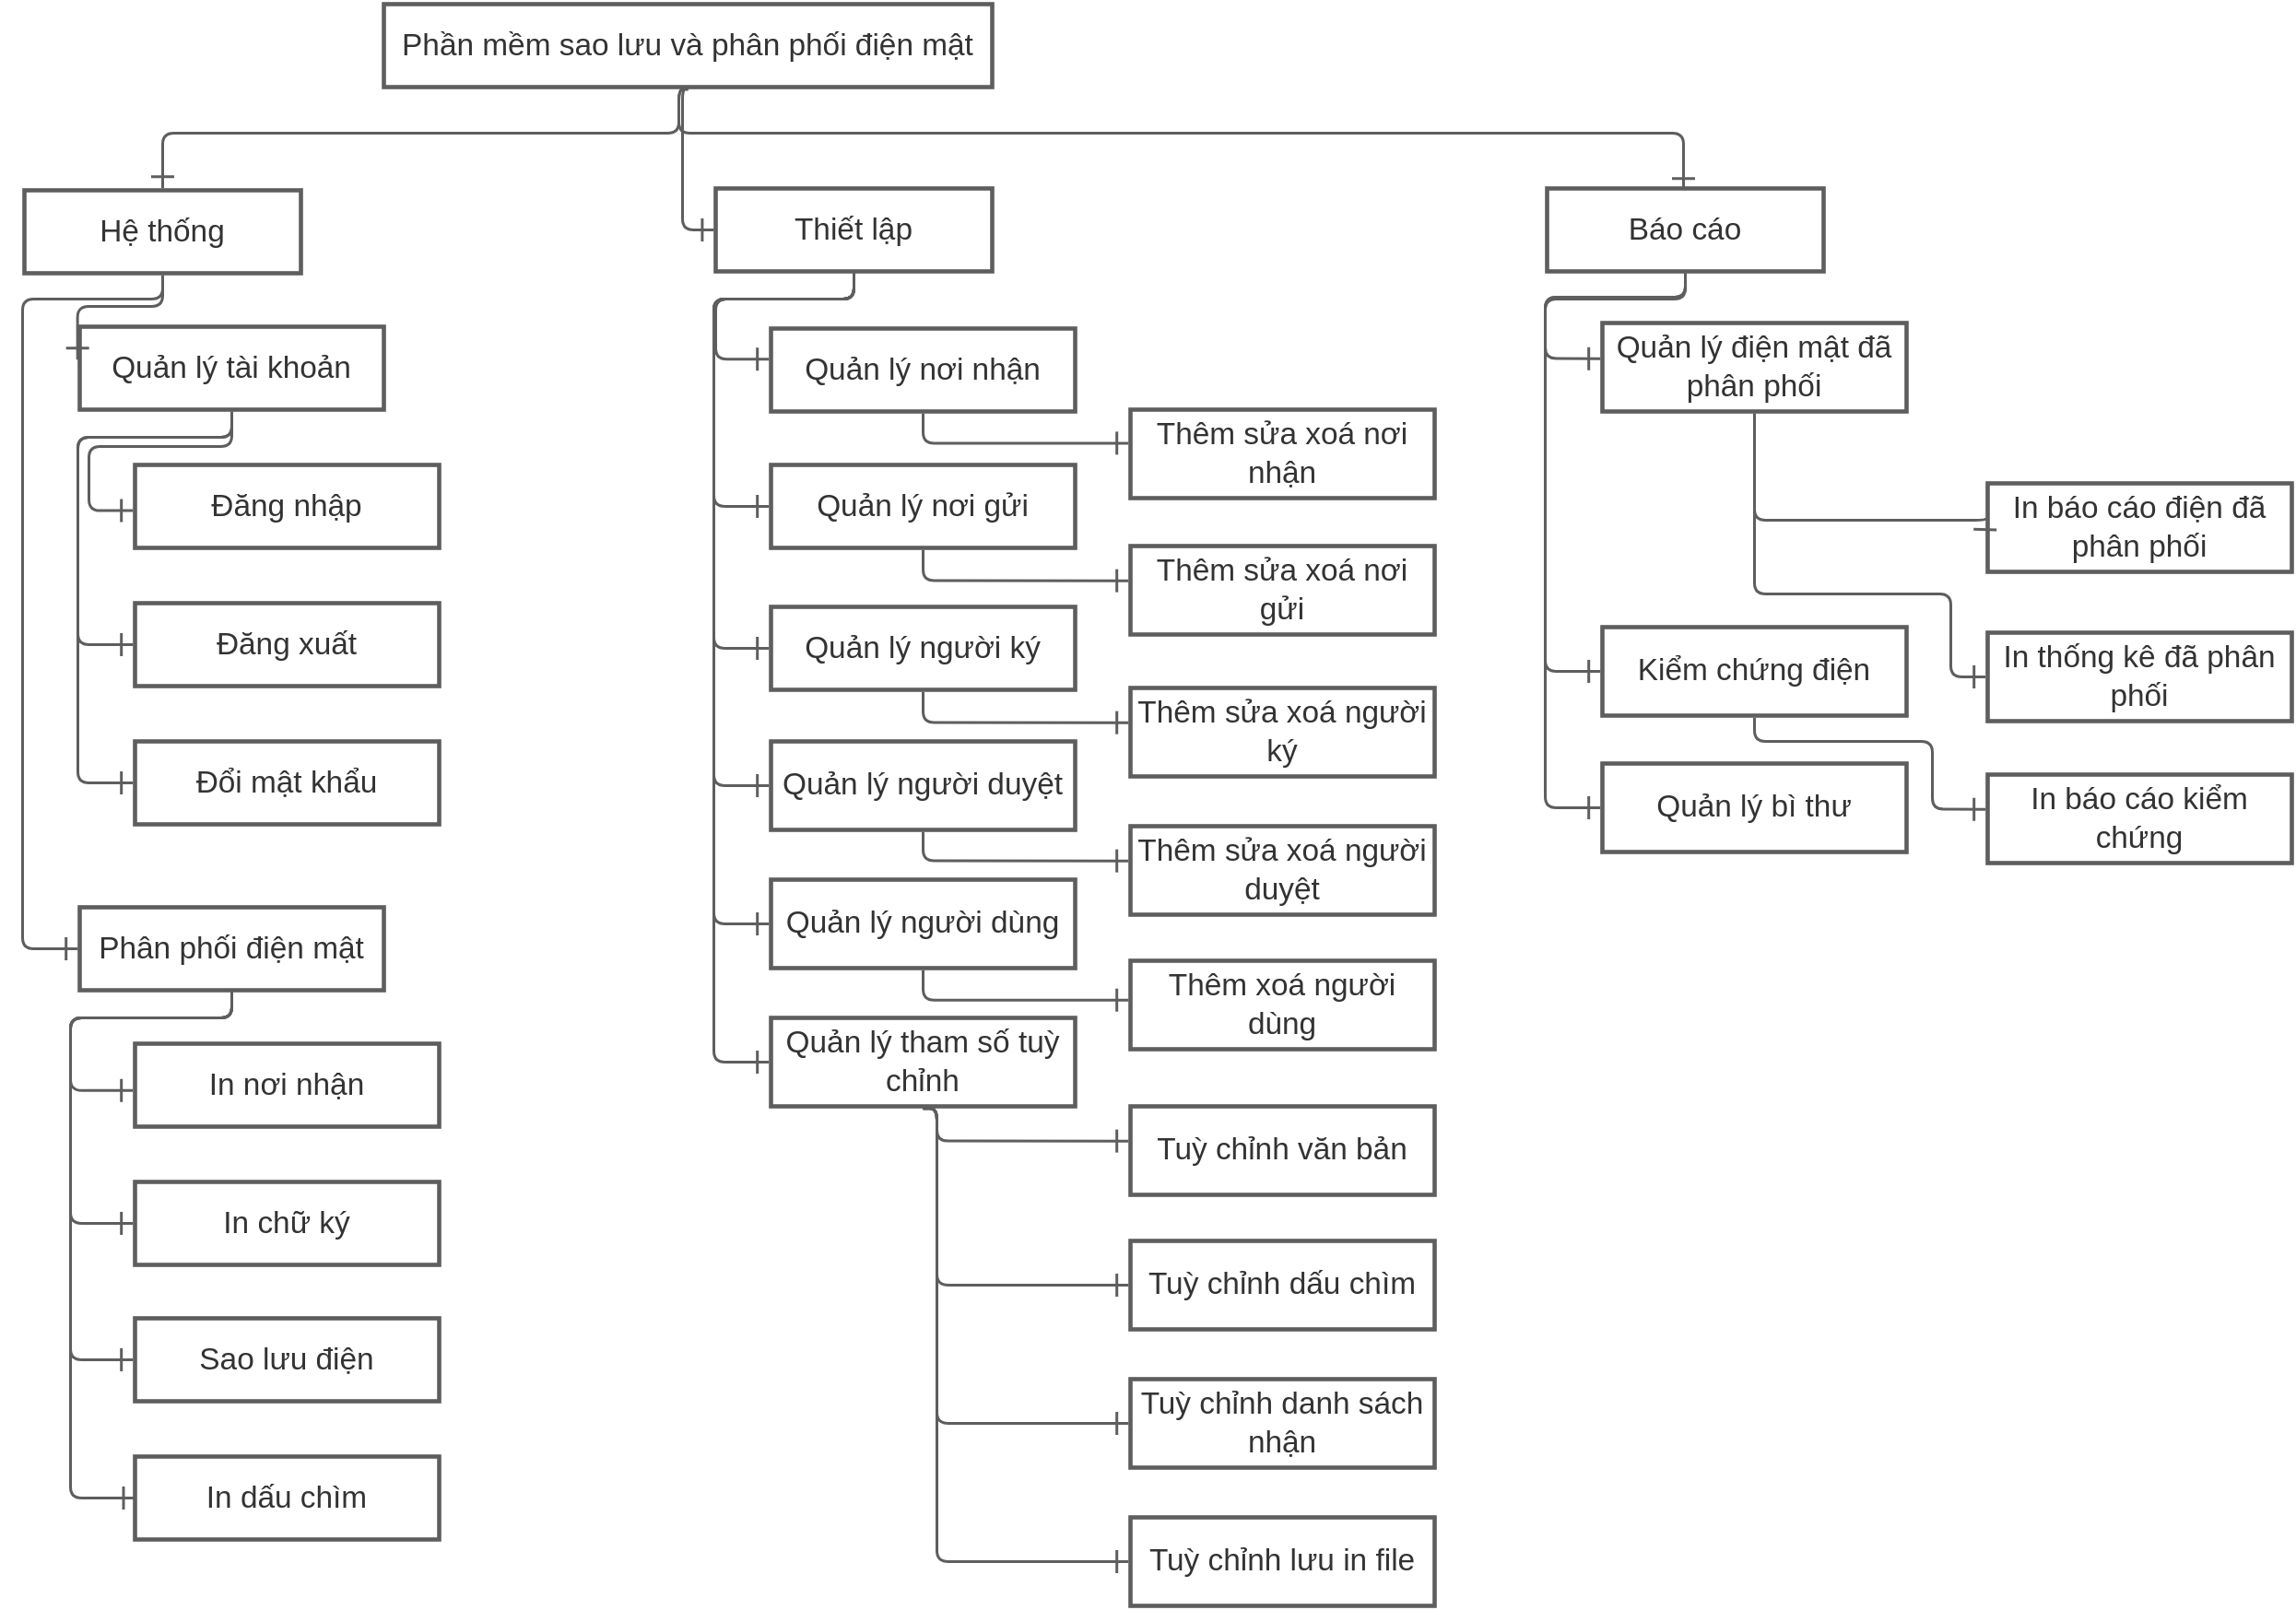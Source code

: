 <mxfile version="14.6.1" type="github">
  <diagram id="HXmjwdDHtW-2PDrq-R1X" name="Page-1">
    <mxGraphModel dx="1497" dy="1037" grid="1" gridSize="10" guides="1" tooltips="1" connect="1" arrows="1" fold="1" page="1" pageScale="1" pageWidth="827" pageHeight="1169" math="0" shadow="0">
      <root>
        <mxCell id="0" />
        <mxCell id="1" parent="0" />
        <UserObject label="Phần mềm sao lưu và phân phối điện mật" lucidchartObjectId="BWRtm46rjLZp" id="SYXMR0q3j1g4OVPBrHDc-1">
          <mxCell style="html=1;overflow=block;blockSpacing=1;whiteSpace=wrap;;whiteSpace=wrap;fontSize=16.7;fontColor=#333333;spacing=3.8;strokeColor=#5e5e5e;strokeOpacity=100;strokeWidth=2.3;" vertex="1" parent="1">
            <mxGeometry x="270" y="80" width="330" height="45" as="geometry" />
          </mxCell>
        </UserObject>
        <UserObject label="Quản lý nơi nhận" lucidchartObjectId="_XRt6zeoN.Gf" id="SYXMR0q3j1g4OVPBrHDc-2">
          <mxCell style="html=1;overflow=block;blockSpacing=1;whiteSpace=wrap;;whiteSpace=wrap;fontSize=16.7;fontColor=#333333;spacing=3.8;strokeColor=#5e5e5e;strokeOpacity=100;strokeWidth=2.3;" vertex="1" parent="1">
            <mxGeometry x="480" y="256" width="165" height="45" as="geometry" />
          </mxCell>
        </UserObject>
        <UserObject label="Quản lý nơi gửi" lucidchartObjectId="zYRtSjyVaJ~g" id="SYXMR0q3j1g4OVPBrHDc-3">
          <mxCell style="html=1;overflow=block;blockSpacing=1;whiteSpace=wrap;;whiteSpace=wrap;fontSize=16.7;fontColor=#333333;spacing=3.8;strokeColor=#5e5e5e;strokeOpacity=100;strokeWidth=2.3;" vertex="1" parent="1">
            <mxGeometry x="480" y="330" width="165" height="45" as="geometry" />
          </mxCell>
        </UserObject>
        <UserObject label="Quản lý người ký" lucidchartObjectId="NYRtOTqZ_NVv" id="SYXMR0q3j1g4OVPBrHDc-4">
          <mxCell style="html=1;overflow=block;blockSpacing=1;whiteSpace=wrap;;whiteSpace=wrap;fontSize=16.7;fontColor=#333333;spacing=3.8;strokeColor=#5e5e5e;strokeOpacity=100;strokeWidth=2.3;" vertex="1" parent="1">
            <mxGeometry x="480" y="407" width="165" height="45" as="geometry" />
          </mxCell>
        </UserObject>
        <UserObject label="Quản lý người duyệt" lucidchartObjectId="8YRtIrDqxyCY" id="SYXMR0q3j1g4OVPBrHDc-5">
          <mxCell style="html=1;overflow=block;blockSpacing=1;whiteSpace=wrap;;whiteSpace=wrap;fontSize=16.7;fontColor=#333333;spacing=3.8;strokeColor=#5e5e5e;strokeOpacity=100;strokeWidth=2.3;" vertex="1" parent="1">
            <mxGeometry x="480" y="480" width="165" height="48" as="geometry" />
          </mxCell>
        </UserObject>
        <UserObject label="Quản lý người dùng" lucidchartObjectId="UZRtOK08Ugrp" id="SYXMR0q3j1g4OVPBrHDc-6">
          <mxCell style="html=1;overflow=block;blockSpacing=1;whiteSpace=wrap;;whiteSpace=wrap;fontSize=16.7;fontColor=#333333;spacing=3.8;strokeColor=#5e5e5e;strokeOpacity=100;strokeWidth=2.3;" vertex="1" parent="1">
            <mxGeometry x="480" y="555" width="165" height="48" as="geometry" />
          </mxCell>
        </UserObject>
        <UserObject label="Hệ thống" lucidchartObjectId="x0RtSGaWzqYy" id="SYXMR0q3j1g4OVPBrHDc-7">
          <mxCell style="html=1;overflow=block;blockSpacing=1;whiteSpace=wrap;;whiteSpace=wrap;fontSize=16.7;fontColor=#333333;spacing=3.8;strokeColor=#5e5e5e;strokeOpacity=100;strokeWidth=2.3;" vertex="1" parent="1">
            <mxGeometry x="75" y="181" width="150" height="45" as="geometry" />
          </mxCell>
        </UserObject>
        <UserObject label="Thiết lập" lucidchartObjectId="O0RtXnmQGvOv" id="SYXMR0q3j1g4OVPBrHDc-8">
          <mxCell style="html=1;overflow=block;blockSpacing=1;whiteSpace=wrap;;whiteSpace=wrap;fontSize=16.7;fontColor=#333333;spacing=3.8;strokeColor=#5e5e5e;strokeOpacity=100;strokeWidth=2.3;" vertex="1" parent="1">
            <mxGeometry x="450" y="180" width="150" height="45" as="geometry" />
          </mxCell>
        </UserObject>
        <UserObject label="Đổi mật khẩu" lucidchartObjectId="U2RtiBz0jdta" id="SYXMR0q3j1g4OVPBrHDc-10">
          <mxCell style="html=1;overflow=block;blockSpacing=1;whiteSpace=wrap;;whiteSpace=wrap;fontSize=16.7;fontColor=#333333;spacing=3.8;strokeColor=#5e5e5e;strokeOpacity=100;strokeWidth=2.3;" vertex="1" parent="1">
            <mxGeometry x="135" y="480" width="165" height="45" as="geometry" />
          </mxCell>
        </UserObject>
        <UserObject label="Quản lý tham số tuỳ chỉnh" lucidchartObjectId=".2RtUtSLXlw7" id="SYXMR0q3j1g4OVPBrHDc-11">
          <mxCell style="html=1;overflow=block;blockSpacing=1;whiteSpace=wrap;;whiteSpace=wrap;fontSize=16.7;fontColor=#333333;spacing=3.8;strokeColor=#5e5e5e;strokeOpacity=100;strokeWidth=2.3;" vertex="1" parent="1">
            <mxGeometry x="480" y="630" width="165" height="48" as="geometry" />
          </mxCell>
        </UserObject>
        <UserObject label="Phân phối điện mật" lucidchartObjectId="83Rt2RFXFAuS" id="SYXMR0q3j1g4OVPBrHDc-12">
          <mxCell style="html=1;overflow=block;blockSpacing=1;whiteSpace=wrap;;whiteSpace=wrap;fontSize=16.7;fontColor=#333333;spacing=3.8;strokeColor=#5e5e5e;strokeOpacity=100;strokeWidth=2.3;" vertex="1" parent="1">
            <mxGeometry x="105" y="570" width="165" height="45" as="geometry" />
          </mxCell>
        </UserObject>
        <UserObject label="In nơi nhận" lucidchartObjectId="q4RttmQEu5-d" id="SYXMR0q3j1g4OVPBrHDc-13">
          <mxCell style="html=1;overflow=block;blockSpacing=1;whiteSpace=wrap;;whiteSpace=wrap;fontSize=16.7;fontColor=#333333;spacing=3.8;strokeColor=#5e5e5e;strokeOpacity=100;strokeWidth=2.3;" vertex="1" parent="1">
            <mxGeometry x="135" y="644" width="165" height="45" as="geometry" />
          </mxCell>
        </UserObject>
        <UserObject label="" lucidchartObjectId="44RtLud3dZWZ" id="SYXMR0q3j1g4OVPBrHDc-14">
          <mxCell style="html=1;jettySize=18;whiteSpace=wrap;fontSize=13;strokeColor=#5E5E5E;strokeWidth=1.5;rounded=1;arcSize=12;edgeStyle=orthogonalEdgeStyle;startArrow=none;;endArrow=ERone;endSize=10;;exitX=0.5;exitY=1.025;exitPerimeter=0;entryX=-0.007;entryY=0.5;entryPerimeter=0;" edge="1" parent="1" source="SYXMR0q3j1g4OVPBrHDc-1" target="SYXMR0q3j1g4OVPBrHDc-8">
            <mxGeometry width="100" height="100" relative="1" as="geometry">
              <Array as="points">
                <mxPoint x="432" y="126" />
                <mxPoint x="432" y="203" />
              </Array>
            </mxGeometry>
          </mxCell>
        </UserObject>
        <UserObject label="" lucidchartObjectId="~4RtuJM~~Rrn" id="SYXMR0q3j1g4OVPBrHDc-15">
          <mxCell style="html=1;jettySize=18;whiteSpace=wrap;fontSize=13;strokeColor=#5E5E5E;strokeWidth=1.5;rounded=1;arcSize=12;edgeStyle=orthogonalEdgeStyle;startArrow=none;;endArrow=ERone;endSize=10;;exitX=0.5;exitY=1.025;exitPerimeter=0;entryX=0.5;entryY=-0.025;entryPerimeter=0;" edge="1" parent="1" source="SYXMR0q3j1g4OVPBrHDc-1" target="SYXMR0q3j1g4OVPBrHDc-7">
            <mxGeometry width="100" height="100" relative="1" as="geometry">
              <Array as="points">
                <mxPoint x="430" y="126" />
                <mxPoint x="430" y="150" />
                <mxPoint x="150" y="150" />
              </Array>
            </mxGeometry>
          </mxCell>
        </UserObject>
        <UserObject label="" lucidchartObjectId="d5RtTB.xoKxd" id="SYXMR0q3j1g4OVPBrHDc-16">
          <mxCell style="html=1;jettySize=18;whiteSpace=wrap;fontSize=13;strokeColor=#5E5E5E;strokeWidth=1.5;rounded=1;arcSize=12;edgeStyle=orthogonalEdgeStyle;startArrow=none;;endArrow=ERone;endSize=10;;exitX=0.5;exitY=1.025;exitPerimeter=0;entryX=0.5;entryY=-0.025;entryPerimeter=0;" edge="1" parent="1" source="SYXMR0q3j1g4OVPBrHDc-1">
            <mxGeometry width="100" height="100" relative="1" as="geometry">
              <Array as="points">
                <mxPoint x="430" y="126" />
                <mxPoint x="430" y="150" />
                <mxPoint x="975" y="150" />
              </Array>
              <mxPoint x="975" y="180.875" as="targetPoint" />
            </mxGeometry>
          </mxCell>
        </UserObject>
        <UserObject label="" lucidchartObjectId="o5Rta2cclwrW" id="SYXMR0q3j1g4OVPBrHDc-17">
          <mxCell style="html=1;jettySize=18;whiteSpace=wrap;fontSize=13;strokeColor=#5E5E5E;strokeWidth=1.5;rounded=1;arcSize=12;edgeStyle=orthogonalEdgeStyle;startArrow=none;;endArrow=ERone;endSize=10;;exitX=0.5;exitY=1.025;exitPerimeter=0;entryX=-0.007;entryY=0.5;entryPerimeter=0;" edge="1" parent="1" source="SYXMR0q3j1g4OVPBrHDc-8" target="SYXMR0q3j1g4OVPBrHDc-11">
            <mxGeometry width="100" height="100" relative="1" as="geometry">
              <Array as="points">
                <mxPoint x="525" y="240" />
                <mxPoint x="449" y="240" />
                <mxPoint x="449" y="654" />
              </Array>
            </mxGeometry>
          </mxCell>
        </UserObject>
        <UserObject label="" lucidchartObjectId="I5RtAfRTcG0i" id="SYXMR0q3j1g4OVPBrHDc-18">
          <mxCell style="html=1;jettySize=18;whiteSpace=wrap;fontSize=13;strokeColor=#5E5E5E;strokeWidth=1.5;rounded=1;arcSize=12;edgeStyle=orthogonalEdgeStyle;startArrow=none;;endArrow=ERone;endSize=10;;exitX=0.5;exitY=1.025;exitPerimeter=0;entryX=-0.007;entryY=0.369;entryPerimeter=0;" edge="1" parent="1" source="SYXMR0q3j1g4OVPBrHDc-8" target="SYXMR0q3j1g4OVPBrHDc-2">
            <mxGeometry width="100" height="100" relative="1" as="geometry">
              <Array as="points">
                <mxPoint x="525" y="240" />
                <mxPoint x="450" y="240" />
                <mxPoint x="450" y="273" />
              </Array>
            </mxGeometry>
          </mxCell>
        </UserObject>
        <UserObject label="" lucidchartObjectId="O5Rtlw.xn-hP" id="SYXMR0q3j1g4OVPBrHDc-19">
          <mxCell style="html=1;jettySize=18;whiteSpace=wrap;fontSize=13;strokeColor=#5E5E5E;strokeWidth=1.5;rounded=1;arcSize=12;edgeStyle=orthogonalEdgeStyle;startArrow=none;;endArrow=ERone;endSize=10;;exitX=0.5;exitY=1.025;exitPerimeter=0;entryX=-0.007;entryY=0.5;entryPerimeter=0;" edge="1" parent="1" source="SYXMR0q3j1g4OVPBrHDc-8" target="SYXMR0q3j1g4OVPBrHDc-3">
            <mxGeometry width="100" height="100" relative="1" as="geometry">
              <Array as="points">
                <mxPoint x="525" y="240" />
                <mxPoint x="449" y="240" />
                <mxPoint x="449" y="353" />
              </Array>
            </mxGeometry>
          </mxCell>
        </UserObject>
        <UserObject label="" lucidchartObjectId="X5Rtr92_vJYC" id="SYXMR0q3j1g4OVPBrHDc-20">
          <mxCell style="html=1;jettySize=18;whiteSpace=wrap;fontSize=13;strokeColor=#5E5E5E;strokeWidth=1.5;rounded=1;arcSize=12;edgeStyle=orthogonalEdgeStyle;startArrow=none;;endArrow=ERone;endSize=10;;exitX=0.5;exitY=1.025;exitPerimeter=0;entryX=-0.007;entryY=0.5;entryPerimeter=0;" edge="1" parent="1" source="SYXMR0q3j1g4OVPBrHDc-8" target="SYXMR0q3j1g4OVPBrHDc-4">
            <mxGeometry width="100" height="100" relative="1" as="geometry">
              <Array as="points">
                <mxPoint x="525" y="240" />
                <mxPoint x="449" y="240" />
                <mxPoint x="449" y="430" />
              </Array>
            </mxGeometry>
          </mxCell>
        </UserObject>
        <UserObject label="" lucidchartObjectId="15RtAZ68ysGj" id="SYXMR0q3j1g4OVPBrHDc-21">
          <mxCell style="html=1;jettySize=18;whiteSpace=wrap;fontSize=13;strokeColor=#5E5E5E;strokeWidth=1.5;rounded=1;arcSize=12;edgeStyle=orthogonalEdgeStyle;startArrow=none;;endArrow=ERone;endSize=10;;exitX=0.5;exitY=1.025;exitPerimeter=0;entryX=-0.007;entryY=0.5;entryPerimeter=0;" edge="1" parent="1" source="SYXMR0q3j1g4OVPBrHDc-8" target="SYXMR0q3j1g4OVPBrHDc-5">
            <mxGeometry width="100" height="100" relative="1" as="geometry">
              <Array as="points">
                <mxPoint x="525" y="240" />
                <mxPoint x="449" y="240" />
                <mxPoint x="449" y="504" />
              </Array>
            </mxGeometry>
          </mxCell>
        </UserObject>
        <UserObject label="" lucidchartObjectId="45Rtf0YArZXg" id="SYXMR0q3j1g4OVPBrHDc-22">
          <mxCell style="html=1;jettySize=18;whiteSpace=wrap;fontSize=13;strokeColor=#5E5E5E;strokeWidth=1.5;rounded=1;arcSize=12;edgeStyle=orthogonalEdgeStyle;startArrow=none;;endArrow=ERone;endSize=10;;exitX=0.5;exitY=1.025;exitPerimeter=0;entryX=-0.007;entryY=0.5;entryPerimeter=0;" edge="1" parent="1" source="SYXMR0q3j1g4OVPBrHDc-8" target="SYXMR0q3j1g4OVPBrHDc-6">
            <mxGeometry width="100" height="100" relative="1" as="geometry">
              <Array as="points">
                <mxPoint x="525" y="240" />
                <mxPoint x="449" y="240" />
                <mxPoint x="449" y="579" />
              </Array>
            </mxGeometry>
          </mxCell>
        </UserObject>
        <UserObject label="Quản lý tài khoản" lucidchartObjectId="F.RtwlzIb5BY" id="SYXMR0q3j1g4OVPBrHDc-23">
          <mxCell style="html=1;overflow=block;blockSpacing=1;whiteSpace=wrap;;whiteSpace=wrap;fontSize=16.7;fontColor=#333333;spacing=3.8;strokeColor=#5e5e5e;strokeOpacity=100;strokeWidth=2.3;" vertex="1" parent="1">
            <mxGeometry x="105" y="255" width="165" height="45" as="geometry" />
          </mxCell>
        </UserObject>
        <UserObject label="Đăng nhập" lucidchartObjectId="b~RtRSquqPIY" id="SYXMR0q3j1g4OVPBrHDc-24">
          <mxCell style="html=1;overflow=block;blockSpacing=1;whiteSpace=wrap;;whiteSpace=wrap;fontSize=16.7;fontColor=#333333;spacing=3.8;strokeColor=#5e5e5e;strokeOpacity=100;strokeWidth=2.3;" vertex="1" parent="1">
            <mxGeometry x="135" y="330" width="165" height="45" as="geometry" />
          </mxCell>
        </UserObject>
        <UserObject label="Đăng xuất" lucidchartObjectId="l~RtHNCokl0." id="SYXMR0q3j1g4OVPBrHDc-25">
          <mxCell style="html=1;overflow=block;blockSpacing=1;whiteSpace=wrap;;whiteSpace=wrap;fontSize=16.7;fontColor=#333333;spacing=3.8;strokeColor=#5e5e5e;strokeOpacity=100;strokeWidth=2.3;" vertex="1" parent="1">
            <mxGeometry x="135" y="405" width="165" height="45" as="geometry" />
          </mxCell>
        </UserObject>
        <UserObject label="" lucidchartObjectId="DcStPfMn7d6g" id="SYXMR0q3j1g4OVPBrHDc-29">
          <mxCell style="html=1;jettySize=18;whiteSpace=wrap;fontSize=13;strokeColor=#5E5E5E;strokeWidth=1.5;rounded=1;arcSize=12;edgeStyle=orthogonalEdgeStyle;startArrow=none;;endArrow=ERone;endSize=10;;exitX=0.5;exitY=1.025;exitPerimeter=0;entryX=-0.007;entryY=0.397;entryPerimeter=0;" edge="1" parent="1" source="SYXMR0q3j1g4OVPBrHDc-7" target="SYXMR0q3j1g4OVPBrHDc-23">
            <mxGeometry width="100" height="100" relative="1" as="geometry">
              <Array as="points" />
            </mxGeometry>
          </mxCell>
        </UserObject>
        <UserObject label="" lucidchartObjectId="IcSt.SOY5_kw" id="SYXMR0q3j1g4OVPBrHDc-30">
          <mxCell style="html=1;jettySize=18;whiteSpace=wrap;fontSize=13;strokeColor=#5E5E5E;strokeWidth=1.5;rounded=1;arcSize=12;edgeStyle=orthogonalEdgeStyle;startArrow=none;;endArrow=ERone;endSize=10;;exitX=0.5;exitY=1.025;exitPerimeter=0;entryX=-0.007;entryY=0.5;entryPerimeter=0;" edge="1" parent="1" source="SYXMR0q3j1g4OVPBrHDc-7" target="SYXMR0q3j1g4OVPBrHDc-12">
            <mxGeometry width="100" height="100" relative="1" as="geometry">
              <Array as="points">
                <mxPoint x="150" y="240" />
                <mxPoint x="74" y="240" />
                <mxPoint x="74" y="593" />
              </Array>
            </mxGeometry>
          </mxCell>
        </UserObject>
        <UserObject label="" lucidchartObjectId="0cStZXvyF0i_" id="SYXMR0q3j1g4OVPBrHDc-31">
          <mxCell style="html=1;jettySize=18;whiteSpace=wrap;fontSize=13;strokeColor=#5E5E5E;strokeWidth=1.5;rounded=1;arcSize=12;edgeStyle=orthogonalEdgeStyle;startArrow=none;;endArrow=ERone;endSize=10;;exitX=0.5;exitY=1.025;exitPerimeter=0;entryX=-0.007;entryY=0.55;entryPerimeter=0;" edge="1" parent="1" source="SYXMR0q3j1g4OVPBrHDc-23" target="SYXMR0q3j1g4OVPBrHDc-24">
            <mxGeometry width="100" height="100" relative="1" as="geometry">
              <Array as="points">
                <mxPoint x="188" y="320" />
                <mxPoint x="110" y="320" />
                <mxPoint x="110" y="355" />
              </Array>
            </mxGeometry>
          </mxCell>
        </UserObject>
        <UserObject label="" lucidchartObjectId="6cStt-LFvuJ4" id="SYXMR0q3j1g4OVPBrHDc-32">
          <mxCell style="html=1;jettySize=18;whiteSpace=wrap;fontSize=13;strokeColor=#5E5E5E;strokeWidth=1.5;rounded=1;arcSize=12;edgeStyle=orthogonalEdgeStyle;startArrow=none;;endArrow=ERone;endSize=10;;exitX=0.5;exitY=1.025;exitPerimeter=0;entryX=-0.007;entryY=0.5;entryPerimeter=0;" edge="1" parent="1" source="SYXMR0q3j1g4OVPBrHDc-23" target="SYXMR0q3j1g4OVPBrHDc-25">
            <mxGeometry width="100" height="100" relative="1" as="geometry">
              <Array as="points">
                <mxPoint x="188" y="315" />
                <mxPoint x="104" y="315" />
                <mxPoint x="104" y="428" />
              </Array>
            </mxGeometry>
          </mxCell>
        </UserObject>
        <UserObject label="" lucidchartObjectId="cdStKkcxMZG1" id="SYXMR0q3j1g4OVPBrHDc-33">
          <mxCell style="html=1;jettySize=18;whiteSpace=wrap;fontSize=13;strokeColor=#5E5E5E;strokeWidth=1.5;rounded=1;arcSize=12;edgeStyle=orthogonalEdgeStyle;startArrow=none;;endArrow=ERone;endSize=10;;exitX=0.5;exitY=1.025;exitPerimeter=0;entryX=-0.007;entryY=0.5;entryPerimeter=0;" edge="1" parent="1" source="SYXMR0q3j1g4OVPBrHDc-23" target="SYXMR0q3j1g4OVPBrHDc-10">
            <mxGeometry width="100" height="100" relative="1" as="geometry">
              <Array as="points">
                <mxPoint x="188" y="315" />
                <mxPoint x="104" y="315" />
                <mxPoint x="104" y="503" />
              </Array>
            </mxGeometry>
          </mxCell>
        </UserObject>
        <UserObject label="In chữ ký" lucidchartObjectId="OdStDjDrAuDr" id="SYXMR0q3j1g4OVPBrHDc-34">
          <mxCell style="html=1;overflow=block;blockSpacing=1;whiteSpace=wrap;;whiteSpace=wrap;fontSize=16.7;fontColor=#333333;spacing=3.8;strokeColor=#5e5e5e;strokeOpacity=100;strokeWidth=2.3;" vertex="1" parent="1">
            <mxGeometry x="135" y="719" width="165" height="45" as="geometry" />
          </mxCell>
        </UserObject>
        <UserObject label=" Sao lưu điện" lucidchartObjectId="ueStz-44g-aY" id="SYXMR0q3j1g4OVPBrHDc-35">
          <mxCell style="html=1;overflow=block;blockSpacing=1;whiteSpace=wrap;;whiteSpace=wrap;fontSize=16.7;fontColor=#333333;spacing=3.8;strokeColor=#5e5e5e;strokeOpacity=100;strokeWidth=2.3;" vertex="1" parent="1">
            <mxGeometry x="135" y="793" width="165" height="45" as="geometry" />
          </mxCell>
        </UserObject>
        <UserObject label="" lucidchartObjectId="jfStp-W89U2F" id="SYXMR0q3j1g4OVPBrHDc-36">
          <mxCell style="html=1;jettySize=18;whiteSpace=wrap;fontSize=13;strokeColor=#5E5E5E;strokeWidth=1.5;rounded=1;arcSize=12;edgeStyle=orthogonalEdgeStyle;startArrow=none;;endArrow=ERone;endSize=10;;exitX=0.5;exitY=1.025;exitPerimeter=0;entryX=-0.007;entryY=0.564;entryPerimeter=0;" edge="1" parent="1" source="SYXMR0q3j1g4OVPBrHDc-12" target="SYXMR0q3j1g4OVPBrHDc-13">
            <mxGeometry width="100" height="100" relative="1" as="geometry">
              <Array as="points">
                <mxPoint x="188" y="630" />
                <mxPoint x="100" y="630" />
                <mxPoint x="100" y="669" />
              </Array>
            </mxGeometry>
          </mxCell>
        </UserObject>
        <UserObject label="" lucidchartObjectId="nfStR-.Wux1q" id="SYXMR0q3j1g4OVPBrHDc-37">
          <mxCell style="html=1;jettySize=18;whiteSpace=wrap;fontSize=13;strokeColor=#5E5E5E;strokeWidth=1.5;rounded=1;arcSize=12;edgeStyle=orthogonalEdgeStyle;startArrow=none;;endArrow=ERone;endSize=10;;exitX=0.5;exitY=1.025;exitPerimeter=0;entryX=-0.007;entryY=0.5;entryPerimeter=0;" edge="1" parent="1" source="SYXMR0q3j1g4OVPBrHDc-12" target="SYXMR0q3j1g4OVPBrHDc-34">
            <mxGeometry width="100" height="100" relative="1" as="geometry">
              <Array as="points">
                <mxPoint x="188" y="630" />
                <mxPoint x="100" y="630" />
                <mxPoint x="100" y="742" />
              </Array>
            </mxGeometry>
          </mxCell>
        </UserObject>
        <UserObject label="" lucidchartObjectId="rfStXBlX055." id="SYXMR0q3j1g4OVPBrHDc-38">
          <mxCell style="html=1;jettySize=18;whiteSpace=wrap;fontSize=13;strokeColor=#5E5E5E;strokeWidth=1.5;rounded=1;arcSize=12;edgeStyle=orthogonalEdgeStyle;startArrow=none;;endArrow=ERone;endSize=10;;exitX=0.5;exitY=1.025;exitPerimeter=0;entryX=-0.007;entryY=0.5;entryPerimeter=0;" edge="1" parent="1" source="SYXMR0q3j1g4OVPBrHDc-12" target="SYXMR0q3j1g4OVPBrHDc-35">
            <mxGeometry width="100" height="100" relative="1" as="geometry">
              <Array as="points">
                <mxPoint x="188" y="630" />
                <mxPoint x="100" y="630" />
                <mxPoint x="100" y="816" />
              </Array>
            </mxGeometry>
          </mxCell>
        </UserObject>
        <UserObject label="Thêm sửa xoá nơi nhận" lucidchartObjectId="IgStCuuDvAbt" id="SYXMR0q3j1g4OVPBrHDc-42">
          <mxCell style="html=1;overflow=block;blockSpacing=1;whiteSpace=wrap;;whiteSpace=wrap;fontSize=16.7;fontColor=#333333;spacing=3.8;strokeColor=#5e5e5e;strokeOpacity=100;strokeWidth=2.3;" vertex="1" parent="1">
            <mxGeometry x="675" y="300" width="165" height="48" as="geometry" />
          </mxCell>
        </UserObject>
        <UserObject label="Thêm sửa xoá nơi gửi" lucidchartObjectId="3gSt-o6NFaS." id="SYXMR0q3j1g4OVPBrHDc-43">
          <mxCell style="html=1;overflow=block;blockSpacing=1;whiteSpace=wrap;;whiteSpace=wrap;fontSize=16.7;fontColor=#333333;spacing=3.8;strokeColor=#5e5e5e;strokeOpacity=100;strokeWidth=2.3;" vertex="1" parent="1">
            <mxGeometry x="675" y="374" width="165" height="48" as="geometry" />
          </mxCell>
        </UserObject>
        <UserObject label="Thêm sửa xoá người ký" lucidchartObjectId="chStgV_YIUC." id="SYXMR0q3j1g4OVPBrHDc-44">
          <mxCell style="html=1;overflow=block;blockSpacing=1;whiteSpace=wrap;;whiteSpace=wrap;fontSize=16.7;fontColor=#333333;spacing=3.8;strokeColor=#5e5e5e;strokeOpacity=100;strokeWidth=2.3;" vertex="1" parent="1">
            <mxGeometry x="675" y="451" width="165" height="48" as="geometry" />
          </mxCell>
        </UserObject>
        <UserObject label="Thêm xoá người dùng" lucidchartObjectId="vhStVbTzX4ot" id="SYXMR0q3j1g4OVPBrHDc-45">
          <mxCell style="html=1;overflow=block;blockSpacing=1;whiteSpace=wrap;;whiteSpace=wrap;fontSize=16.7;fontColor=#333333;spacing=3.8;strokeColor=#5e5e5e;strokeOpacity=100;strokeWidth=2.3;" vertex="1" parent="1">
            <mxGeometry x="675" y="599" width="165" height="48" as="geometry" />
          </mxCell>
        </UserObject>
        <UserObject label="Thêm sửa xoá người duyệt" lucidchartObjectId="xhStHcR59zLu" id="SYXMR0q3j1g4OVPBrHDc-46">
          <mxCell style="html=1;overflow=block;blockSpacing=1;whiteSpace=wrap;;whiteSpace=wrap;fontSize=16.7;fontColor=#333333;spacing=3.8;strokeColor=#5e5e5e;strokeOpacity=100;strokeWidth=2.3;" vertex="1" parent="1">
            <mxGeometry x="675" y="526" width="165" height="48" as="geometry" />
          </mxCell>
        </UserObject>
        <UserObject label="Tuỳ chỉnh văn bản" lucidchartObjectId=".hSt70pu1bUK" id="SYXMR0q3j1g4OVPBrHDc-47">
          <mxCell style="html=1;overflow=block;blockSpacing=1;whiteSpace=wrap;;whiteSpace=wrap;fontSize=16.7;fontColor=#333333;spacing=3.8;strokeColor=#5e5e5e;strokeOpacity=100;strokeWidth=2.3;" vertex="1" parent="1">
            <mxGeometry x="675" y="678" width="165" height="48" as="geometry" />
          </mxCell>
        </UserObject>
        <UserObject label="Tuỳ chỉnh dấu chìm" lucidchartObjectId="QiStZsH8k4G-" id="SYXMR0q3j1g4OVPBrHDc-48">
          <mxCell style="html=1;overflow=block;blockSpacing=1;whiteSpace=wrap;;whiteSpace=wrap;fontSize=16.7;fontColor=#333333;spacing=3.8;strokeColor=#5e5e5e;strokeOpacity=100;strokeWidth=2.3;" vertex="1" parent="1">
            <mxGeometry x="675" y="751" width="165" height="48" as="geometry" />
          </mxCell>
        </UserObject>
        <UserObject label="Tuỳ chỉnh danh sách nhận" lucidchartObjectId=".iSt6mAJOEX2" id="SYXMR0q3j1g4OVPBrHDc-49">
          <mxCell style="html=1;overflow=block;blockSpacing=1;whiteSpace=wrap;;whiteSpace=wrap;fontSize=16.7;fontColor=#333333;spacing=3.8;strokeColor=#5e5e5e;strokeOpacity=100;strokeWidth=2.3;" vertex="1" parent="1">
            <mxGeometry x="675" y="826" width="165" height="48" as="geometry" />
          </mxCell>
        </UserObject>
        <UserObject label="Tuỳ chỉnh lưu in file" lucidchartObjectId="IjStJTXk00E2" id="SYXMR0q3j1g4OVPBrHDc-50">
          <mxCell style="html=1;overflow=block;blockSpacing=1;whiteSpace=wrap;;whiteSpace=wrap;fontSize=16.7;fontColor=#333333;spacing=3.8;strokeColor=#5e5e5e;strokeOpacity=100;strokeWidth=2.3;" vertex="1" parent="1">
            <mxGeometry x="675" y="901" width="165" height="48" as="geometry" />
          </mxCell>
        </UserObject>
        <UserObject label="" lucidchartObjectId="YjStvUbylQ.s" id="SYXMR0q3j1g4OVPBrHDc-51">
          <mxCell style="html=1;jettySize=18;whiteSpace=wrap;fontSize=13;strokeColor=#5E5E5E;strokeWidth=1.5;rounded=1;arcSize=12;edgeStyle=orthogonalEdgeStyle;startArrow=none;;endArrow=ERone;endSize=10;;exitX=0.5;exitY=1.024;exitPerimeter=0;entryX=-0.007;entryY=0.392;entryPerimeter=0;" edge="1" parent="1" source="SYXMR0q3j1g4OVPBrHDc-11" target="SYXMR0q3j1g4OVPBrHDc-47">
            <mxGeometry width="100" height="100" relative="1" as="geometry">
              <Array as="points">
                <mxPoint x="570" y="679" />
                <mxPoint x="570" y="697" />
              </Array>
            </mxGeometry>
          </mxCell>
        </UserObject>
        <UserObject label="" lucidchartObjectId="5jStCqbdPUYr" id="SYXMR0q3j1g4OVPBrHDc-52">
          <mxCell style="html=1;jettySize=18;whiteSpace=wrap;fontSize=13;strokeColor=#5E5E5E;strokeWidth=1.5;rounded=1;arcSize=12;edgeStyle=orthogonalEdgeStyle;startArrow=none;;endArrow=ERone;endSize=10;;exitX=0.5;exitY=1.025;exitPerimeter=0;entryX=-0.007;entryY=0.379;entryPerimeter=0;" edge="1" parent="1" source="SYXMR0q3j1g4OVPBrHDc-2" target="SYXMR0q3j1g4OVPBrHDc-42">
            <mxGeometry width="100" height="100" relative="1" as="geometry">
              <Array as="points">
                <mxPoint x="563" y="318" />
              </Array>
            </mxGeometry>
          </mxCell>
        </UserObject>
        <UserObject label="" lucidchartObjectId="9jStsfzBCAd1" id="SYXMR0q3j1g4OVPBrHDc-53">
          <mxCell style="html=1;jettySize=18;whiteSpace=wrap;fontSize=13;strokeColor=#5E5E5E;strokeWidth=1.5;rounded=1;arcSize=12;edgeStyle=orthogonalEdgeStyle;startArrow=none;;endArrow=ERone;endSize=10;;exitX=0.5;exitY=1.025;exitPerimeter=0;entryX=-0.007;entryY=0.392;entryPerimeter=0;" edge="1" parent="1" source="SYXMR0q3j1g4OVPBrHDc-3" target="SYXMR0q3j1g4OVPBrHDc-43">
            <mxGeometry width="100" height="100" relative="1" as="geometry">
              <Array as="points">
                <mxPoint x="563" y="393" />
              </Array>
            </mxGeometry>
          </mxCell>
        </UserObject>
        <UserObject label="" lucidchartObjectId="~jStavuc6i3A" id="SYXMR0q3j1g4OVPBrHDc-54">
          <mxCell style="html=1;jettySize=18;whiteSpace=wrap;fontSize=13;strokeColor=#5E5E5E;strokeWidth=1.5;rounded=1;arcSize=12;edgeStyle=orthogonalEdgeStyle;startArrow=none;;endArrow=ERone;endSize=10;;exitX=0.5;exitY=1.025;exitPerimeter=0;entryX=-0.007;entryY=0.392;entryPerimeter=0;" edge="1" parent="1" source="SYXMR0q3j1g4OVPBrHDc-4" target="SYXMR0q3j1g4OVPBrHDc-44">
            <mxGeometry width="100" height="100" relative="1" as="geometry">
              <Array as="points">
                <mxPoint x="563" y="470" />
              </Array>
            </mxGeometry>
          </mxCell>
        </UserObject>
        <UserObject label="" lucidchartObjectId="bkStI-TbMNXp" id="SYXMR0q3j1g4OVPBrHDc-55">
          <mxCell style="html=1;jettySize=18;whiteSpace=wrap;fontSize=13;strokeColor=#5E5E5E;strokeWidth=1.5;rounded=1;arcSize=12;edgeStyle=orthogonalEdgeStyle;startArrow=none;;endArrow=ERone;endSize=10;;exitX=0.5;exitY=1.024;exitPerimeter=0;entryX=-0.007;entryY=0.392;entryPerimeter=0;" edge="1" parent="1" source="SYXMR0q3j1g4OVPBrHDc-5" target="SYXMR0q3j1g4OVPBrHDc-46">
            <mxGeometry width="100" height="100" relative="1" as="geometry">
              <Array as="points">
                <mxPoint x="563" y="545" />
              </Array>
            </mxGeometry>
          </mxCell>
        </UserObject>
        <UserObject label="" lucidchartObjectId="dkStE_tX~yZE" id="SYXMR0q3j1g4OVPBrHDc-56">
          <mxCell style="html=1;jettySize=18;whiteSpace=wrap;fontSize=13;strokeColor=#5E5E5E;strokeWidth=1.5;rounded=1;arcSize=12;edgeStyle=orthogonalEdgeStyle;startArrow=none;;endArrow=ERone;endSize=10;;exitX=0.5;exitY=1.024;exitPerimeter=0;entryX=-0.007;entryY=0.445;entryPerimeter=0;" edge="1" parent="1" source="SYXMR0q3j1g4OVPBrHDc-6" target="SYXMR0q3j1g4OVPBrHDc-45">
            <mxGeometry width="100" height="100" relative="1" as="geometry">
              <Array as="points">
                <mxPoint x="563" y="620" />
              </Array>
            </mxGeometry>
          </mxCell>
        </UserObject>
        <UserObject label="" lucidchartObjectId="fkStBbWZT2lS" id="SYXMR0q3j1g4OVPBrHDc-57">
          <mxCell style="html=1;jettySize=18;whiteSpace=wrap;fontSize=13;strokeColor=#5E5E5E;strokeWidth=1.5;rounded=1;arcSize=12;edgeStyle=orthogonalEdgeStyle;startArrow=none;;endArrow=ERone;endSize=10;;exitX=0.5;exitY=1.024;exitPerimeter=0;entryX=-0.007;entryY=0.5;entryPerimeter=0;" edge="1" parent="1" source="SYXMR0q3j1g4OVPBrHDc-11" target="SYXMR0q3j1g4OVPBrHDc-48">
            <mxGeometry width="100" height="100" relative="1" as="geometry">
              <Array as="points">
                <mxPoint x="570" y="679" />
                <mxPoint x="570" y="775" />
              </Array>
            </mxGeometry>
          </mxCell>
        </UserObject>
        <UserObject label="" lucidchartObjectId="kkStonSwtsTt" id="SYXMR0q3j1g4OVPBrHDc-58">
          <mxCell style="html=1;jettySize=18;whiteSpace=wrap;fontSize=13;strokeColor=#5E5E5E;strokeWidth=1.5;rounded=1;arcSize=12;edgeStyle=orthogonalEdgeStyle;startArrow=none;;endArrow=ERone;endSize=10;;exitX=0.5;exitY=1.024;exitPerimeter=0;entryX=-0.007;entryY=0.5;entryPerimeter=0;" edge="1" parent="1" source="SYXMR0q3j1g4OVPBrHDc-11" target="SYXMR0q3j1g4OVPBrHDc-49">
            <mxGeometry width="100" height="100" relative="1" as="geometry">
              <Array as="points">
                <mxPoint x="570" y="679" />
                <mxPoint x="570" y="850" />
              </Array>
            </mxGeometry>
          </mxCell>
        </UserObject>
        <UserObject label="" lucidchartObjectId="okStrSnm3kxF" id="SYXMR0q3j1g4OVPBrHDc-59">
          <mxCell style="html=1;jettySize=18;whiteSpace=wrap;fontSize=13;strokeColor=#5E5E5E;strokeWidth=1.5;rounded=1;arcSize=12;edgeStyle=orthogonalEdgeStyle;startArrow=none;;endArrow=ERone;endSize=10;;exitX=0.5;exitY=1.024;exitPerimeter=0;entryX=-0.007;entryY=0.5;entryPerimeter=0;" edge="1" parent="1" source="SYXMR0q3j1g4OVPBrHDc-11" target="SYXMR0q3j1g4OVPBrHDc-50">
            <mxGeometry width="100" height="100" relative="1" as="geometry">
              <Array as="points">
                <mxPoint x="570" y="679" />
                <mxPoint x="570" y="925" />
              </Array>
            </mxGeometry>
          </mxCell>
        </UserObject>
        <UserObject label="In dấu chìm" lucidchartObjectId="rGStghzEUX4U" id="SYXMR0q3j1g4OVPBrHDc-60">
          <mxCell style="html=1;overflow=block;blockSpacing=1;whiteSpace=wrap;;whiteSpace=wrap;fontSize=16.7;fontColor=#333333;spacing=3.8;strokeColor=#5e5e5e;strokeOpacity=100;strokeWidth=2.3;" vertex="1" parent="1">
            <mxGeometry x="135" y="868" width="165" height="45" as="geometry" />
          </mxCell>
        </UserObject>
        <UserObject label="Báo cáo" lucidchartObjectId="80RtK2QlHR7Z" id="SYXMR0q3j1g4OVPBrHDc-62">
          <mxCell style="html=1;overflow=block;blockSpacing=1;whiteSpace=wrap;;whiteSpace=wrap;fontSize=16.7;fontColor=#333333;spacing=3.8;strokeColor=#5e5e5e;strokeOpacity=100;strokeWidth=2.3;" vertex="1" parent="1">
            <mxGeometry x="901" y="180" width="150" height="45" as="geometry" />
          </mxCell>
        </UserObject>
        <UserObject label="Quản lý điện mật đã phân phối" lucidchartObjectId="ebStJVpdzsas" id="SYXMR0q3j1g4OVPBrHDc-63">
          <mxCell style="html=1;overflow=block;blockSpacing=1;whiteSpace=wrap;;whiteSpace=wrap;fontSize=16.7;fontColor=#333333;spacing=3.8;strokeColor=#5e5e5e;strokeOpacity=100;strokeWidth=2.3;" vertex="1" parent="1">
            <mxGeometry x="931" y="253" width="165" height="48" as="geometry" />
          </mxCell>
        </UserObject>
        <UserObject label="Kiểm chứng điện" lucidchartObjectId="zbStTriZYIG_" id="SYXMR0q3j1g4OVPBrHDc-64">
          <mxCell style="html=1;overflow=block;blockSpacing=1;whiteSpace=wrap;;whiteSpace=wrap;fontSize=16.7;fontColor=#333333;spacing=3.8;strokeColor=#5e5e5e;strokeOpacity=100;strokeWidth=2.3;" vertex="1" parent="1">
            <mxGeometry x="931" y="418" width="165" height="48" as="geometry" />
          </mxCell>
        </UserObject>
        <UserObject label=" Quản lý bì thư" lucidchartObjectId="0bSt15s~xeNY" id="SYXMR0q3j1g4OVPBrHDc-65">
          <mxCell style="html=1;overflow=block;blockSpacing=1;whiteSpace=wrap;;whiteSpace=wrap;fontSize=16.7;fontColor=#333333;spacing=3.8;strokeColor=#5e5e5e;strokeOpacity=100;strokeWidth=2.3;" vertex="1" parent="1">
            <mxGeometry x="931" y="492" width="165" height="48" as="geometry" />
          </mxCell>
        </UserObject>
        <UserObject label="" lucidchartObjectId="2fStlkXQ_2mH" id="SYXMR0q3j1g4OVPBrHDc-66">
          <mxCell style="html=1;jettySize=18;whiteSpace=wrap;fontSize=13;strokeColor=#5E5E5E;strokeWidth=1.5;rounded=1;arcSize=12;edgeStyle=orthogonalEdgeStyle;startArrow=none;;endArrow=ERone;endSize=10;;exitX=0.5;exitY=1.025;exitPerimeter=0;entryX=-0.007;entryY=0.403;entryPerimeter=0;" edge="1" parent="1" source="SYXMR0q3j1g4OVPBrHDc-62" target="SYXMR0q3j1g4OVPBrHDc-63">
            <mxGeometry width="100" height="100" relative="1" as="geometry">
              <Array as="points">
                <mxPoint x="976" y="240" />
                <mxPoint x="900" y="240" />
                <mxPoint x="900" y="272" />
              </Array>
            </mxGeometry>
          </mxCell>
        </UserObject>
        <UserObject label="" lucidchartObjectId="5fStFcdreDN." id="SYXMR0q3j1g4OVPBrHDc-67">
          <mxCell style="html=1;jettySize=18;whiteSpace=wrap;fontSize=13;strokeColor=#5E5E5E;strokeWidth=1.5;rounded=1;arcSize=12;edgeStyle=orthogonalEdgeStyle;startArrow=none;;endArrow=ERone;endSize=10;;exitX=0.5;exitY=1.025;exitPerimeter=0;entryX=-0.007;entryY=0.5;entryPerimeter=0;" edge="1" parent="1" source="SYXMR0q3j1g4OVPBrHDc-62" target="SYXMR0q3j1g4OVPBrHDc-64">
            <mxGeometry width="100" height="100" relative="1" as="geometry">
              <Array as="points">
                <mxPoint x="976" y="239" />
                <mxPoint x="900" y="239" />
                <mxPoint x="900" y="442" />
              </Array>
            </mxGeometry>
          </mxCell>
        </UserObject>
        <UserObject label="" lucidchartObjectId="~fStzrI5oCzT" id="SYXMR0q3j1g4OVPBrHDc-68">
          <mxCell style="html=1;jettySize=18;whiteSpace=wrap;fontSize=13;strokeColor=#5E5E5E;strokeWidth=1.5;rounded=1;arcSize=12;edgeStyle=orthogonalEdgeStyle;startArrow=none;;endArrow=ERone;endSize=10;;exitX=0.5;exitY=1.025;exitPerimeter=0;entryX=-0.007;entryY=0.5;entryPerimeter=0;" edge="1" parent="1" source="SYXMR0q3j1g4OVPBrHDc-62" target="SYXMR0q3j1g4OVPBrHDc-65">
            <mxGeometry width="100" height="100" relative="1" as="geometry">
              <Array as="points">
                <mxPoint x="976" y="239" />
                <mxPoint x="900" y="239" />
                <mxPoint x="900" y="516" />
              </Array>
            </mxGeometry>
          </mxCell>
        </UserObject>
        <UserObject label="In báo cáo điện đã phân phối" lucidchartObjectId="j~StgypKFXdf" id="SYXMR0q3j1g4OVPBrHDc-69">
          <mxCell style="html=1;overflow=block;blockSpacing=1;whiteSpace=wrap;;whiteSpace=wrap;fontSize=16.7;fontColor=#333333;spacing=3.8;strokeColor=#5e5e5e;strokeOpacity=100;strokeWidth=2.3;" vertex="1" parent="1">
            <mxGeometry x="1140" y="340" width="165" height="48" as="geometry" />
          </mxCell>
        </UserObject>
        <UserObject label="In thống kê đã phân phối" lucidchartObjectId="w~StomvNIdrI" id="SYXMR0q3j1g4OVPBrHDc-70">
          <mxCell style="html=1;overflow=block;blockSpacing=1;whiteSpace=wrap;;whiteSpace=wrap;fontSize=16.7;fontColor=#333333;spacing=3.8;strokeColor=#5e5e5e;strokeOpacity=100;strokeWidth=2.3;" vertex="1" parent="1">
            <mxGeometry x="1140" y="421" width="165" height="48" as="geometry" />
          </mxCell>
        </UserObject>
        <UserObject label="In báo cáo kiểm chứng" lucidchartObjectId="EaTtpWivdl3d" id="SYXMR0q3j1g4OVPBrHDc-71">
          <mxCell style="html=1;overflow=block;blockSpacing=1;whiteSpace=wrap;;whiteSpace=wrap;fontSize=16.7;fontColor=#333333;spacing=3.8;strokeColor=#5e5e5e;strokeOpacity=100;strokeWidth=2.3;" vertex="1" parent="1">
            <mxGeometry x="1140" y="498" width="165" height="48" as="geometry" />
          </mxCell>
        </UserObject>
        <UserObject label="" lucidchartObjectId="wbTterlC~KLV" id="SYXMR0q3j1g4OVPBrHDc-72">
          <mxCell style="html=1;jettySize=18;whiteSpace=wrap;fontSize=13;strokeColor=#5E5E5E;strokeWidth=1.5;rounded=1;arcSize=12;edgeStyle=orthogonalEdgeStyle;startArrow=none;;endArrow=ERone;endSize=10;;exitX=0.5;exitY=1.024;exitPerimeter=0;entryX=-0.007;entryY=0.392;entryPerimeter=0;" edge="1" parent="1" source="SYXMR0q3j1g4OVPBrHDc-63" target="SYXMR0q3j1g4OVPBrHDc-69">
            <mxGeometry width="100" height="100" relative="1" as="geometry">
              <Array as="points">
                <mxPoint x="1014" y="360" />
                <mxPoint x="1139" y="360" />
              </Array>
            </mxGeometry>
          </mxCell>
        </UserObject>
        <UserObject label="" lucidchartObjectId="AbTtTZZKyk29" id="SYXMR0q3j1g4OVPBrHDc-73">
          <mxCell style="html=1;jettySize=18;whiteSpace=wrap;fontSize=13;strokeColor=#5E5E5E;strokeWidth=1.5;rounded=1;arcSize=12;edgeStyle=orthogonalEdgeStyle;startArrow=none;;endArrow=ERone;endSize=10;;exitX=0.5;exitY=1.024;exitPerimeter=0;entryX=-0.007;entryY=0.5;entryPerimeter=0;" edge="1" parent="1" source="SYXMR0q3j1g4OVPBrHDc-63" target="SYXMR0q3j1g4OVPBrHDc-70">
            <mxGeometry width="100" height="100" relative="1" as="geometry">
              <Array as="points">
                <mxPoint x="1014" y="400" />
                <mxPoint x="1120" y="400" />
                <mxPoint x="1120" y="445" />
              </Array>
            </mxGeometry>
          </mxCell>
        </UserObject>
        <UserObject label="" lucidchartObjectId="CbTtyxtCJh-c" id="SYXMR0q3j1g4OVPBrHDc-74">
          <mxCell style="html=1;jettySize=18;whiteSpace=wrap;fontSize=13;strokeColor=#5E5E5E;strokeWidth=1.5;rounded=1;arcSize=12;edgeStyle=orthogonalEdgeStyle;startArrow=none;;endArrow=ERone;endSize=10;;exitX=0.5;exitY=1.024;exitPerimeter=0;entryX=-0.007;entryY=0.392;entryPerimeter=0;" edge="1" parent="1" source="SYXMR0q3j1g4OVPBrHDc-64" target="SYXMR0q3j1g4OVPBrHDc-71">
            <mxGeometry width="100" height="100" relative="1" as="geometry">
              <Array as="points">
                <mxPoint x="1014" y="480" />
                <mxPoint x="1110" y="480" />
                <mxPoint x="1110" y="517" />
              </Array>
            </mxGeometry>
          </mxCell>
        </UserObject>
        <UserObject label="" lucidchartObjectId="rfStXBlX055." id="SYXMR0q3j1g4OVPBrHDc-75">
          <mxCell style="html=1;jettySize=18;whiteSpace=wrap;fontSize=13;strokeColor=#5E5E5E;strokeWidth=1.5;rounded=1;arcSize=12;edgeStyle=orthogonalEdgeStyle;startArrow=none;;endArrow=ERone;endSize=10;;exitX=0.5;exitY=1;entryX=0;entryY=0.5;entryDx=0;entryDy=0;exitDx=0;exitDy=0;" edge="1" parent="1" source="SYXMR0q3j1g4OVPBrHDc-12" target="SYXMR0q3j1g4OVPBrHDc-60">
            <mxGeometry width="100" height="100" relative="1" as="geometry">
              <Array as="points">
                <mxPoint x="188" y="630" />
                <mxPoint x="100" y="630" />
                <mxPoint x="100" y="891" />
              </Array>
              <mxPoint x="197.5" y="626.125" as="sourcePoint" />
              <mxPoint x="143.845" y="825.5" as="targetPoint" />
            </mxGeometry>
          </mxCell>
        </UserObject>
      </root>
    </mxGraphModel>
  </diagram>
</mxfile>
